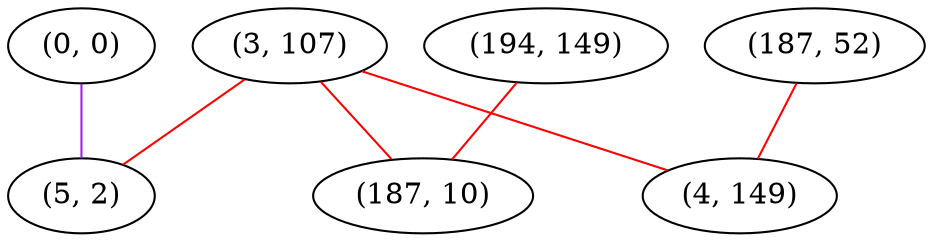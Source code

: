 graph "" {
"(0, 0)";
"(187, 52)";
"(194, 149)";
"(3, 107)";
"(187, 10)";
"(4, 149)";
"(5, 2)";
"(0, 0)" -- "(5, 2)"  [color=purple, key=0, weight=4];
"(187, 52)" -- "(4, 149)"  [color=red, key=0, weight=1];
"(194, 149)" -- "(187, 10)"  [color=red, key=0, weight=1];
"(3, 107)" -- "(4, 149)"  [color=red, key=0, weight=1];
"(3, 107)" -- "(187, 10)"  [color=red, key=0, weight=1];
"(3, 107)" -- "(5, 2)"  [color=red, key=0, weight=1];
}
